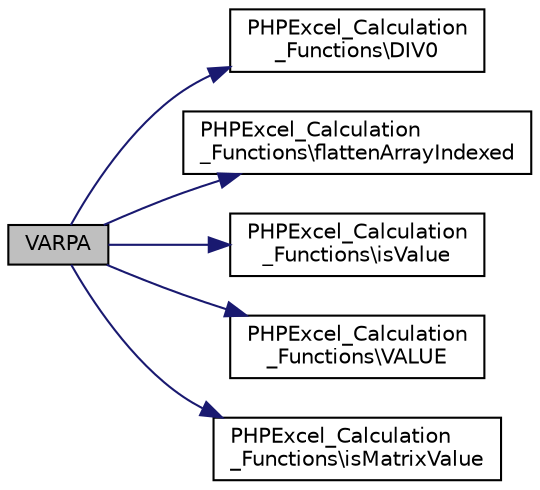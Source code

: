 digraph "VARPA"
{
  edge [fontname="Helvetica",fontsize="10",labelfontname="Helvetica",labelfontsize="10"];
  node [fontname="Helvetica",fontsize="10",shape=record];
  rankdir="LR";
  Node405 [label="VARPA",height=0.2,width=0.4,color="black", fillcolor="grey75", style="filled", fontcolor="black"];
  Node405 -> Node406 [color="midnightblue",fontsize="10",style="solid",fontname="Helvetica"];
  Node406 [label="PHPExcel_Calculation\l_Functions\\DIV0",height=0.2,width=0.4,color="black", fillcolor="white", style="filled",URL="$class_p_h_p_excel___calculation___functions.html#afbbf614e7e549a2baf4a57ca1aa14b52"];
  Node405 -> Node407 [color="midnightblue",fontsize="10",style="solid",fontname="Helvetica"];
  Node407 [label="PHPExcel_Calculation\l_Functions\\flattenArrayIndexed",height=0.2,width=0.4,color="black", fillcolor="white", style="filled",URL="$class_p_h_p_excel___calculation___functions.html#a2f612e5daa00e1549da5ba44112329ca"];
  Node405 -> Node408 [color="midnightblue",fontsize="10",style="solid",fontname="Helvetica"];
  Node408 [label="PHPExcel_Calculation\l_Functions\\isValue",height=0.2,width=0.4,color="black", fillcolor="white", style="filled",URL="$class_p_h_p_excel___calculation___functions.html#ac4a74502fedb406db402e2358e3e0d66"];
  Node405 -> Node409 [color="midnightblue",fontsize="10",style="solid",fontname="Helvetica"];
  Node409 [label="PHPExcel_Calculation\l_Functions\\VALUE",height=0.2,width=0.4,color="black", fillcolor="white", style="filled",URL="$class_p_h_p_excel___calculation___functions.html#a2cc495b625ec296fd11527f968a37698"];
  Node405 -> Node410 [color="midnightblue",fontsize="10",style="solid",fontname="Helvetica"];
  Node410 [label="PHPExcel_Calculation\l_Functions\\isMatrixValue",height=0.2,width=0.4,color="black", fillcolor="white", style="filled",URL="$class_p_h_p_excel___calculation___functions.html#afd0dfd012a0eff1f454d4c9ebfb1fd95"];
}
